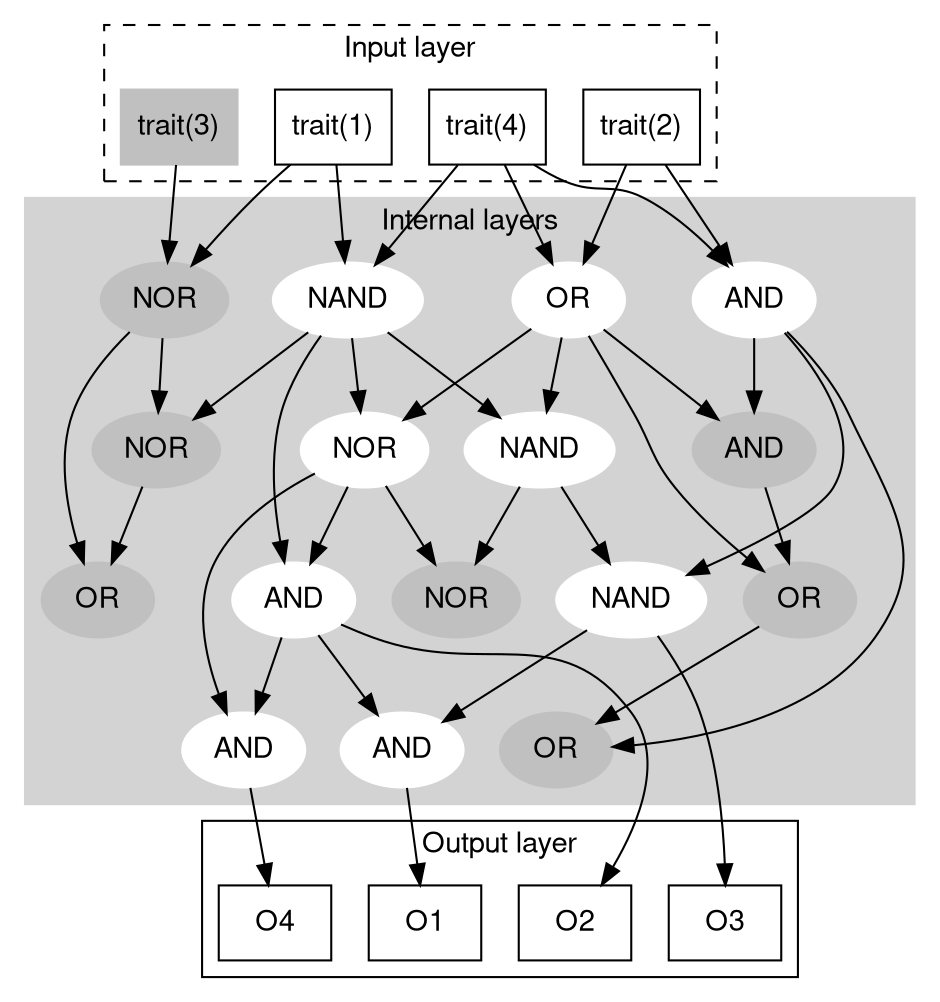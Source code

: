 digraph G {
	fontname="Helvetica,Arial,sans-serif"
	node [fontname="Helvetica,Arial,sans-serif"]
	edge [fontname="Helvetica,Arial,sans-serif"]
    subgraph cluster_0 {
        style=dashed;
        n04 [shape=box, label="trait(4)"];
        n03 [shape=box, label="trait(3)", style=filled, color="gray"];
        n02 [shape=box, label="trait(2)"];
		n01 [shape=box, label="trait(1)"];
		label = "Input layer";
	}

	subgraph cluster_1 {
		style=filled;
		color=lightgrey;
		node [style=filled,color=white];
		n14 [label="NAND"];
		n13 [label="AND"];
		n11 [label="OR"];
		n12 [label="NOR", style=filled, color="gray"];
		
		n24 [label="NAND"];
		n23 [label="AND", style=filled, color="gray"];
		n21 [label="NOR", style=filled, color="gray"];
		n22 [label="NOR"];
		
		n34 [label="NAND"];
		n33 [label="AND"];
		n31 [label="OR", style=filled, color="gray"];
		n32 [label="OR", style=filled, color="gray"];
		
		n44 [label="AND"];
		n43 [label="AND"];
		n41 [label="NOR", style=filled, color="gray"];
		n42 [label="OR", style=filled, color="gray"];
		
		n04  -> n14;
		n02 -> n11;
		n03 -> n12;
		
		
		n14 -> n22;
		n13 -> n23;
		n11 -> n24;
		n12 -> n21;
		
		n24 -> n34;
		n23 -> n31;
		n21 -> n32;
		n22 -> n33;
		n22 -> n41;
		n34 -> n44;
		n33 -> n43;
        n01 -> n12;
        n04 -> n13;
		n11 -> n23;
		n13 -> n34;
		n12 -> n32;
		n14 -> n21;
		n13 -> n42;
        n01 -> n14;
        n02 -> n13;
        n04 -> n11;
        n14 -> n24;
        n24 -> n41;
        n11 -> n22;
        n31 -> n42;
        n22 -> n43;
        n11 -> n31;
        n14 -> n33;
		label = "Internal layers";
	}

    subgraph cluster_2 {
        n54 [shape=box, label="O1"];
        n53 [shape=box, label="O2"];
        n52 [shape=box, label="O3"];
		n51 [shape=box, label="O4"];
		n43 -> n51;
		n44 -> n54;
		n34 -> n52
		n33 -> n53;
		n33 -> n44;
		label = "Output layer";
	}
}